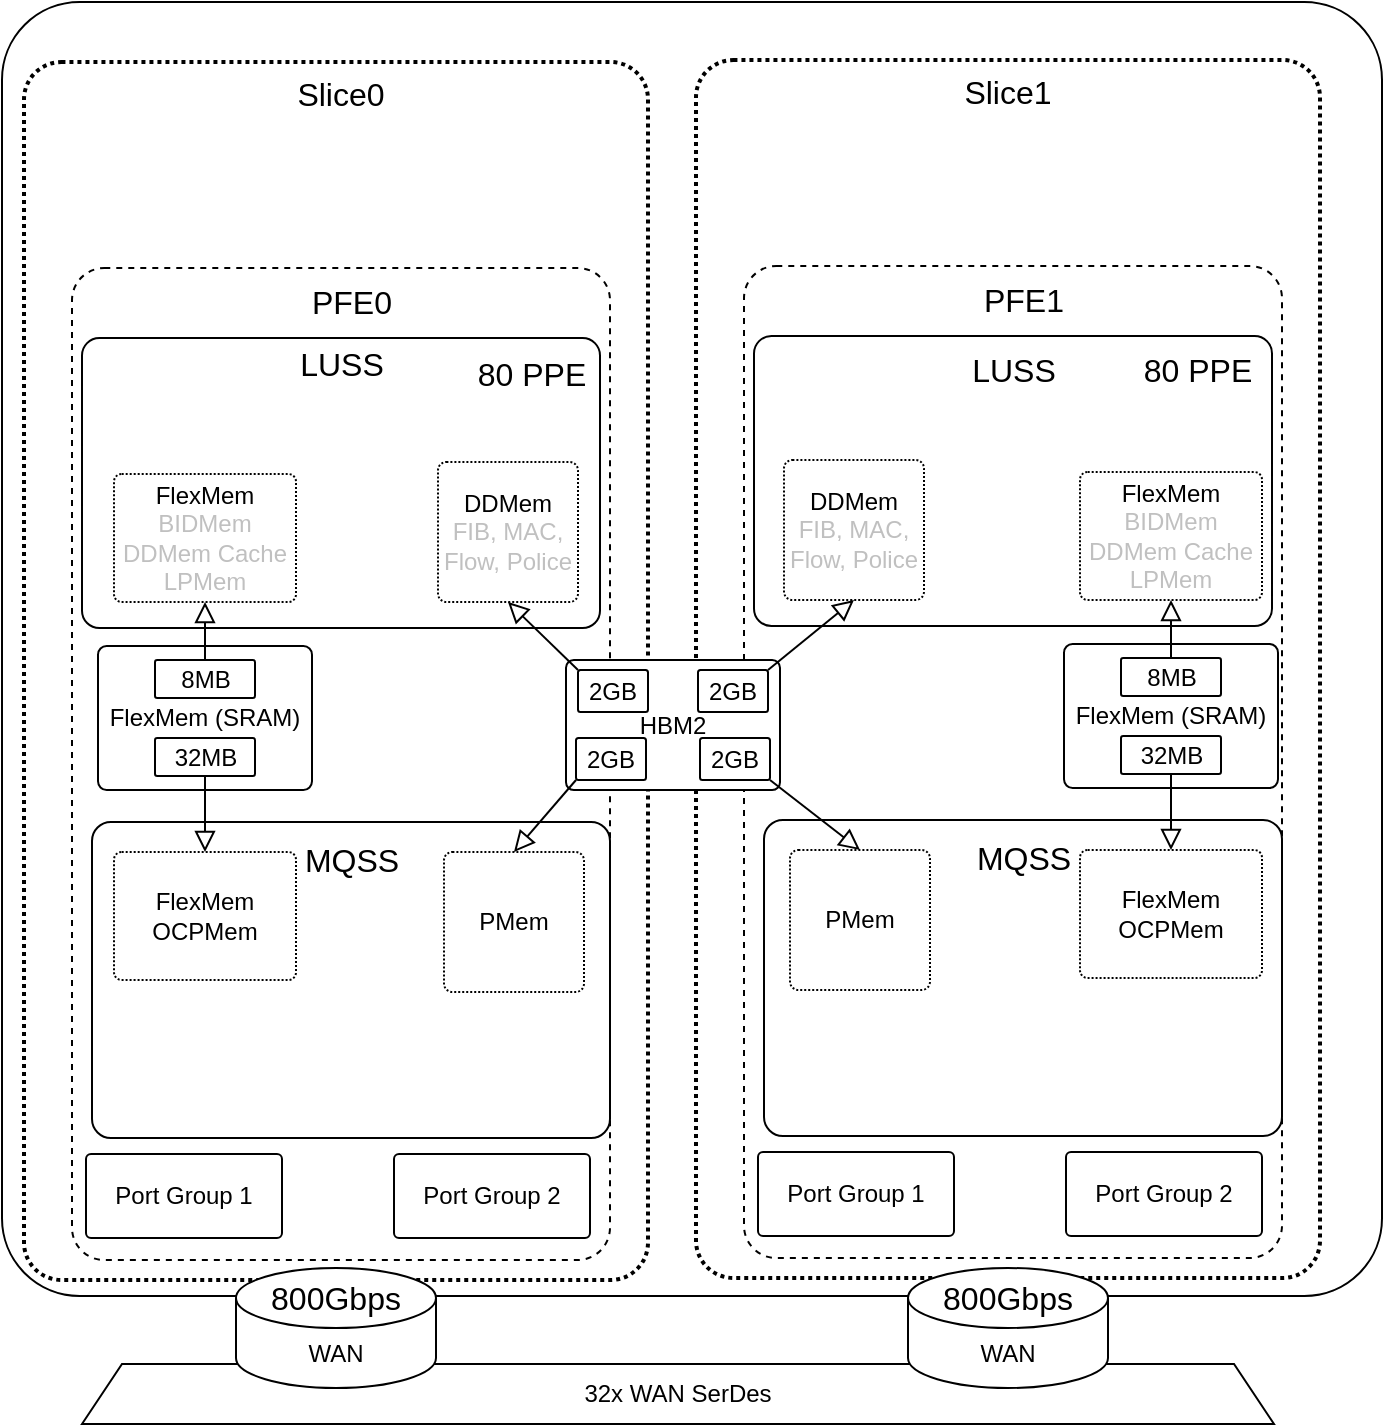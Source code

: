 <mxfile version="24.8.6">
  <diagram name="Page-1" id="Ym4bJsmRE7cuu_R5d9xZ">
    <mxGraphModel dx="1259" dy="1231" grid="0" gridSize="10" guides="1" tooltips="1" connect="1" arrows="1" fold="1" page="0" pageScale="1" pageWidth="850" pageHeight="1100" math="0" shadow="0">
      <root>
        <mxCell id="0" />
        <mxCell id="1" parent="0" />
        <mxCell id="KT2xi9yPrRJrvXMyFJU4-138" value="32x WAN SerDes" style="shape=trapezoid;perimeter=trapezoidPerimeter;whiteSpace=wrap;html=1;fixedSize=1;" vertex="1" parent="1">
          <mxGeometry x="-21" y="476" width="596" height="30" as="geometry" />
        </mxCell>
        <mxCell id="KT2xi9yPrRJrvXMyFJU4-1" value="" style="rounded=1;whiteSpace=wrap;html=1;arcSize=6;" vertex="1" parent="1">
          <mxGeometry x="-61" y="-205" width="690" height="647" as="geometry" />
        </mxCell>
        <mxCell id="KT2xi9yPrRJrvXMyFJU4-27" value="" style="group" vertex="1" connectable="0" parent="1">
          <mxGeometry x="-50" y="-175" width="312" height="609" as="geometry" />
        </mxCell>
        <mxCell id="KT2xi9yPrRJrvXMyFJU4-25" value="" style="rounded=1;whiteSpace=wrap;html=1;dashed=1;imageHeight=24;arcSize=6;dashPattern=1 1;strokeWidth=2;" vertex="1" parent="KT2xi9yPrRJrvXMyFJU4-27">
          <mxGeometry width="312" height="609" as="geometry" />
        </mxCell>
        <mxCell id="KT2xi9yPrRJrvXMyFJU4-26" value="Slice0" style="text;html=1;align=center;verticalAlign=middle;whiteSpace=wrap;rounded=0;fontSize=16;" vertex="1" parent="KT2xi9yPrRJrvXMyFJU4-27">
          <mxGeometry x="125" width="67" height="32.39" as="geometry" />
        </mxCell>
        <mxCell id="KT2xi9yPrRJrvXMyFJU4-29" value="FLT" style="rounded=1;whiteSpace=wrap;html=1;arcSize=6;" vertex="1" parent="KT2xi9yPrRJrvXMyFJU4-27">
          <mxGeometry x="130.288" y="188" width="48.099" height="35" as="geometry" />
        </mxCell>
        <mxCell id="KT2xi9yPrRJrvXMyFJU4-13" value="" style="group;strokeWidth=2;" vertex="1" connectable="0" parent="1">
          <mxGeometry x="-26" y="-72" width="269" height="496" as="geometry" />
        </mxCell>
        <mxCell id="KT2xi9yPrRJrvXMyFJU4-2" value="" style="rounded=1;whiteSpace=wrap;html=1;dashed=1;arcSize=6;" vertex="1" parent="KT2xi9yPrRJrvXMyFJU4-13">
          <mxGeometry width="269" height="496" as="geometry" />
        </mxCell>
        <mxCell id="KT2xi9yPrRJrvXMyFJU4-10" value="PFE0" style="text;html=1;align=center;verticalAlign=middle;whiteSpace=wrap;rounded=0;fontSize=16;" vertex="1" parent="KT2xi9yPrRJrvXMyFJU4-13">
          <mxGeometry x="109.5" y="-0.0" width="60" height="33.895" as="geometry" />
        </mxCell>
        <mxCell id="KT2xi9yPrRJrvXMyFJU4-14" value="" style="group" vertex="1" connectable="0" parent="KT2xi9yPrRJrvXMyFJU4-13">
          <mxGeometry x="7" y="443" width="98" height="42" as="geometry" />
        </mxCell>
        <mxCell id="KT2xi9yPrRJrvXMyFJU4-15" value="Port Group 1" style="rounded=1;whiteSpace=wrap;html=1;arcSize=6;" vertex="1" parent="KT2xi9yPrRJrvXMyFJU4-14">
          <mxGeometry width="98.0" height="42.0" as="geometry" />
        </mxCell>
        <mxCell id="KT2xi9yPrRJrvXMyFJU4-20" value="" style="group" vertex="1" connectable="0" parent="KT2xi9yPrRJrvXMyFJU4-13">
          <mxGeometry x="161" y="443" width="98" height="42" as="geometry" />
        </mxCell>
        <mxCell id="KT2xi9yPrRJrvXMyFJU4-21" value="Port Group 2" style="rounded=1;whiteSpace=wrap;html=1;arcSize=6;" vertex="1" parent="KT2xi9yPrRJrvXMyFJU4-20">
          <mxGeometry width="98.0" height="42.0" as="geometry" />
        </mxCell>
        <mxCell id="KT2xi9yPrRJrvXMyFJU4-7" value="" style="group" vertex="1" connectable="0" parent="KT2xi9yPrRJrvXMyFJU4-13">
          <mxGeometry x="10" y="277" width="259" height="158" as="geometry" />
        </mxCell>
        <mxCell id="KT2xi9yPrRJrvXMyFJU4-8" value="" style="rounded=1;whiteSpace=wrap;html=1;arcSize=6;" vertex="1" parent="KT2xi9yPrRJrvXMyFJU4-7">
          <mxGeometry width="259" height="158" as="geometry" />
        </mxCell>
        <mxCell id="KT2xi9yPrRJrvXMyFJU4-9" value="MQSS" style="text;html=1;align=center;verticalAlign=middle;whiteSpace=wrap;rounded=0;fontSize=16;" vertex="1" parent="KT2xi9yPrRJrvXMyFJU4-7">
          <mxGeometry x="99.5" y="4" width="60" height="30" as="geometry" />
        </mxCell>
        <mxCell id="KT2xi9yPrRJrvXMyFJU4-71" value="PMem" style="rounded=1;whiteSpace=wrap;html=1;arcSize=6;dashed=1;dashPattern=1 1;" vertex="1" parent="KT2xi9yPrRJrvXMyFJU4-7">
          <mxGeometry x="176" y="15" width="70" height="70" as="geometry" />
        </mxCell>
        <mxCell id="KT2xi9yPrRJrvXMyFJU4-91" value="" style="group;dashed=1;dashPattern=8 8;" vertex="1" connectable="0" parent="KT2xi9yPrRJrvXMyFJU4-7">
          <mxGeometry x="11" y="15" width="91" height="64" as="geometry" />
        </mxCell>
        <mxCell id="KT2xi9yPrRJrvXMyFJU4-92" value="&lt;div&gt;FlexMem&lt;br&gt;&lt;/div&gt;OCPMem" style="rounded=1;whiteSpace=wrap;html=1;arcSize=6;dashed=1;dashPattern=1 1;" vertex="1" parent="KT2xi9yPrRJrvXMyFJU4-91">
          <mxGeometry width="91.0" height="64.0" as="geometry" />
        </mxCell>
        <mxCell id="KT2xi9yPrRJrvXMyFJU4-69" value="&lt;div&gt;FlexMem (SRAM)&lt;/div&gt;" style="rounded=1;whiteSpace=wrap;html=1;arcSize=6;" vertex="1" parent="KT2xi9yPrRJrvXMyFJU4-13">
          <mxGeometry x="13" y="189" width="107" height="72" as="geometry" />
        </mxCell>
        <mxCell id="KT2xi9yPrRJrvXMyFJU4-84" value="" style="group" vertex="1" connectable="0" parent="KT2xi9yPrRJrvXMyFJU4-13">
          <mxGeometry x="41.5" y="196" width="50" height="19" as="geometry" />
        </mxCell>
        <mxCell id="KT2xi9yPrRJrvXMyFJU4-85" value="8MB" style="rounded=1;whiteSpace=wrap;html=1;arcSize=6;" vertex="1" parent="KT2xi9yPrRJrvXMyFJU4-84">
          <mxGeometry width="50.0" height="19.0" as="geometry" />
        </mxCell>
        <mxCell id="KT2xi9yPrRJrvXMyFJU4-87" value="" style="group" vertex="1" connectable="0" parent="KT2xi9yPrRJrvXMyFJU4-13">
          <mxGeometry x="41.5" y="235" width="50" height="19" as="geometry" />
        </mxCell>
        <mxCell id="KT2xi9yPrRJrvXMyFJU4-88" value="32MB" style="rounded=1;whiteSpace=wrap;html=1;arcSize=6;" vertex="1" parent="KT2xi9yPrRJrvXMyFJU4-87">
          <mxGeometry width="50.0" height="19.0" as="geometry" />
        </mxCell>
        <mxCell id="KT2xi9yPrRJrvXMyFJU4-93" style="edgeStyle=none;curved=1;rounded=0;orthogonalLoop=1;jettySize=auto;html=1;exitX=0.5;exitY=1;exitDx=0;exitDy=0;entryX=0.5;entryY=0;entryDx=0;entryDy=0;fontSize=12;startSize=8;endSize=8;endArrow=block;endFill=0;" edge="1" parent="KT2xi9yPrRJrvXMyFJU4-13" source="KT2xi9yPrRJrvXMyFJU4-88" target="KT2xi9yPrRJrvXMyFJU4-92">
          <mxGeometry relative="1" as="geometry" />
        </mxCell>
        <mxCell id="KT2xi9yPrRJrvXMyFJU4-6" value="" style="group" vertex="1" connectable="0" parent="1">
          <mxGeometry x="-21" y="-37" width="259" height="146" as="geometry" />
        </mxCell>
        <mxCell id="KT2xi9yPrRJrvXMyFJU4-4" value="" style="rounded=1;whiteSpace=wrap;html=1;arcSize=6;" vertex="1" parent="KT2xi9yPrRJrvXMyFJU4-6">
          <mxGeometry width="259" height="145.017" as="geometry" />
        </mxCell>
        <mxCell id="KT2xi9yPrRJrvXMyFJU4-5" value="LUSS" style="text;html=1;align=center;verticalAlign=middle;whiteSpace=wrap;rounded=0;fontSize=16;" vertex="1" parent="KT2xi9yPrRJrvXMyFJU4-6">
          <mxGeometry x="99.5" y="0.97" width="60" height="24.03" as="geometry" />
        </mxCell>
        <mxCell id="KT2xi9yPrRJrvXMyFJU4-63" value="&lt;div&gt;DDMem&lt;/div&gt;&lt;font color=&quot;#c0c0c0&quot;&gt;FIB, MAC, Flow, Police&lt;/font&gt;" style="rounded=1;whiteSpace=wrap;html=1;arcSize=6;dashed=1;dashPattern=1 1;" vertex="1" parent="KT2xi9yPrRJrvXMyFJU4-6">
          <mxGeometry x="178" y="62" width="70" height="70" as="geometry" />
        </mxCell>
        <mxCell id="KT2xi9yPrRJrvXMyFJU4-33" value="" style="group" vertex="1" connectable="0" parent="KT2xi9yPrRJrvXMyFJU4-6">
          <mxGeometry x="16" y="68" width="91" height="64" as="geometry" />
        </mxCell>
        <mxCell id="KT2xi9yPrRJrvXMyFJU4-31" value="&lt;div&gt;FlexMem&lt;br&gt;&lt;/div&gt;&lt;div&gt;&lt;font color=&quot;#c0c0c0&quot;&gt;BIDMem&lt;/font&gt;&lt;/div&gt;&lt;div&gt;&lt;font color=&quot;#c0c0c0&quot;&gt;DDMem Cache&lt;/font&gt;&lt;/div&gt;&lt;div&gt;&lt;font color=&quot;#c0c0c0&quot;&gt;LPMem&lt;/font&gt;&lt;br&gt;&lt;/div&gt;" style="rounded=1;whiteSpace=wrap;html=1;arcSize=6;dashed=1;dashPattern=1 1;" vertex="1" parent="KT2xi9yPrRJrvXMyFJU4-33">
          <mxGeometry width="91.0" height="64.0" as="geometry" />
        </mxCell>
        <mxCell id="KT2xi9yPrRJrvXMyFJU4-135" value="80 PPE" style="text;html=1;align=center;verticalAlign=middle;whiteSpace=wrap;rounded=0;fontSize=16;" vertex="1" parent="KT2xi9yPrRJrvXMyFJU4-6">
          <mxGeometry x="195" y="3" width="60" height="30" as="geometry" />
        </mxCell>
        <mxCell id="KT2xi9yPrRJrvXMyFJU4-90" style="edgeStyle=none;curved=1;rounded=0;orthogonalLoop=1;jettySize=auto;html=1;exitX=0.5;exitY=0;exitDx=0;exitDy=0;entryX=0.5;entryY=1;entryDx=0;entryDy=0;fontSize=12;startSize=8;endSize=8;endArrow=block;endFill=0;" edge="1" parent="1" source="KT2xi9yPrRJrvXMyFJU4-85" target="KT2xi9yPrRJrvXMyFJU4-31">
          <mxGeometry relative="1" as="geometry" />
        </mxCell>
        <mxCell id="KT2xi9yPrRJrvXMyFJU4-94" value="" style="group" vertex="1" connectable="0" parent="1">
          <mxGeometry x="286" y="-176" width="312" height="609" as="geometry" />
        </mxCell>
        <mxCell id="KT2xi9yPrRJrvXMyFJU4-95" value="" style="rounded=1;whiteSpace=wrap;html=1;dashed=1;imageHeight=24;arcSize=6;dashPattern=1 1;strokeWidth=2;" vertex="1" parent="KT2xi9yPrRJrvXMyFJU4-94">
          <mxGeometry width="312" height="609" as="geometry" />
        </mxCell>
        <mxCell id="KT2xi9yPrRJrvXMyFJU4-96" value="Slice1" style="text;html=1;align=center;verticalAlign=middle;whiteSpace=wrap;rounded=0;fontSize=16;" vertex="1" parent="KT2xi9yPrRJrvXMyFJU4-94">
          <mxGeometry x="127.8" width="56.39" height="32.39" as="geometry" />
        </mxCell>
        <mxCell id="KT2xi9yPrRJrvXMyFJU4-97" value="FLT" style="rounded=1;whiteSpace=wrap;html=1;arcSize=6;" vertex="1" parent="KT2xi9yPrRJrvXMyFJU4-94">
          <mxGeometry x="130.288" y="188" width="48.099" height="35" as="geometry" />
        </mxCell>
        <mxCell id="KT2xi9yPrRJrvXMyFJU4-98" value="" style="group;strokeWidth=2;" vertex="1" connectable="0" parent="1">
          <mxGeometry x="310" y="-73" width="269" height="496" as="geometry" />
        </mxCell>
        <mxCell id="KT2xi9yPrRJrvXMyFJU4-99" value="" style="rounded=1;whiteSpace=wrap;html=1;dashed=1;arcSize=6;" vertex="1" parent="KT2xi9yPrRJrvXMyFJU4-98">
          <mxGeometry width="269" height="496" as="geometry" />
        </mxCell>
        <mxCell id="KT2xi9yPrRJrvXMyFJU4-100" value="PFE1" style="text;html=1;align=center;verticalAlign=middle;whiteSpace=wrap;rounded=0;fontSize=16;" vertex="1" parent="KT2xi9yPrRJrvXMyFJU4-98">
          <mxGeometry x="109.5" y="-0.0" width="60" height="33.895" as="geometry" />
        </mxCell>
        <mxCell id="KT2xi9yPrRJrvXMyFJU4-101" value="" style="group" vertex="1" connectable="0" parent="KT2xi9yPrRJrvXMyFJU4-98">
          <mxGeometry x="7" y="443" width="98" height="42" as="geometry" />
        </mxCell>
        <mxCell id="KT2xi9yPrRJrvXMyFJU4-102" value="Port Group 1" style="rounded=1;whiteSpace=wrap;html=1;arcSize=6;" vertex="1" parent="KT2xi9yPrRJrvXMyFJU4-101">
          <mxGeometry width="98.0" height="42.0" as="geometry" />
        </mxCell>
        <mxCell id="KT2xi9yPrRJrvXMyFJU4-103" value="" style="group" vertex="1" connectable="0" parent="KT2xi9yPrRJrvXMyFJU4-98">
          <mxGeometry x="161" y="443" width="98" height="42" as="geometry" />
        </mxCell>
        <mxCell id="KT2xi9yPrRJrvXMyFJU4-104" value="Port Group 2" style="rounded=1;whiteSpace=wrap;html=1;arcSize=6;" vertex="1" parent="KT2xi9yPrRJrvXMyFJU4-103">
          <mxGeometry width="98.0" height="42.0" as="geometry" />
        </mxCell>
        <mxCell id="KT2xi9yPrRJrvXMyFJU4-105" value="" style="group" vertex="1" connectable="0" parent="KT2xi9yPrRJrvXMyFJU4-98">
          <mxGeometry x="10" y="277" width="259" height="158" as="geometry" />
        </mxCell>
        <mxCell id="KT2xi9yPrRJrvXMyFJU4-106" value="" style="rounded=1;whiteSpace=wrap;html=1;arcSize=6;" vertex="1" parent="KT2xi9yPrRJrvXMyFJU4-105">
          <mxGeometry width="259" height="158" as="geometry" />
        </mxCell>
        <mxCell id="KT2xi9yPrRJrvXMyFJU4-107" value="MQSS" style="text;html=1;align=center;verticalAlign=middle;whiteSpace=wrap;rounded=0;fontSize=16;" vertex="1" parent="KT2xi9yPrRJrvXMyFJU4-105">
          <mxGeometry x="99.5" y="4" width="60" height="30" as="geometry" />
        </mxCell>
        <mxCell id="KT2xi9yPrRJrvXMyFJU4-108" value="PMem" style="rounded=1;whiteSpace=wrap;html=1;arcSize=6;dashed=1;dashPattern=1 1;" vertex="1" parent="KT2xi9yPrRJrvXMyFJU4-105">
          <mxGeometry x="13" y="15" width="70" height="70" as="geometry" />
        </mxCell>
        <mxCell id="KT2xi9yPrRJrvXMyFJU4-109" value="" style="group;dashed=1;dashPattern=8 8;" vertex="1" connectable="0" parent="KT2xi9yPrRJrvXMyFJU4-105">
          <mxGeometry x="158" y="15" width="91" height="64" as="geometry" />
        </mxCell>
        <mxCell id="KT2xi9yPrRJrvXMyFJU4-110" value="&lt;div&gt;FlexMem&lt;br&gt;&lt;/div&gt;OCPMem" style="rounded=1;whiteSpace=wrap;html=1;arcSize=6;dashed=1;dashPattern=1 1;" vertex="1" parent="KT2xi9yPrRJrvXMyFJU4-109">
          <mxGeometry width="91.0" height="64.0" as="geometry" />
        </mxCell>
        <mxCell id="KT2xi9yPrRJrvXMyFJU4-111" value="&lt;div&gt;FlexMem (SRAM)&lt;/div&gt;" style="rounded=1;whiteSpace=wrap;html=1;arcSize=6;" vertex="1" parent="KT2xi9yPrRJrvXMyFJU4-98">
          <mxGeometry x="160" y="189" width="107" height="72" as="geometry" />
        </mxCell>
        <mxCell id="KT2xi9yPrRJrvXMyFJU4-112" value="" style="group" vertex="1" connectable="0" parent="KT2xi9yPrRJrvXMyFJU4-98">
          <mxGeometry x="188.5" y="196" width="50" height="19" as="geometry" />
        </mxCell>
        <mxCell id="KT2xi9yPrRJrvXMyFJU4-113" value="8MB" style="rounded=1;whiteSpace=wrap;html=1;arcSize=6;" vertex="1" parent="KT2xi9yPrRJrvXMyFJU4-112">
          <mxGeometry width="50.0" height="19.0" as="geometry" />
        </mxCell>
        <mxCell id="KT2xi9yPrRJrvXMyFJU4-114" value="" style="group" vertex="1" connectable="0" parent="KT2xi9yPrRJrvXMyFJU4-98">
          <mxGeometry x="188.5" y="235" width="50" height="19" as="geometry" />
        </mxCell>
        <mxCell id="KT2xi9yPrRJrvXMyFJU4-115" value="32MB" style="rounded=1;whiteSpace=wrap;html=1;arcSize=6;" vertex="1" parent="KT2xi9yPrRJrvXMyFJU4-114">
          <mxGeometry width="50.0" height="19.0" as="geometry" />
        </mxCell>
        <mxCell id="KT2xi9yPrRJrvXMyFJU4-116" style="edgeStyle=none;curved=1;rounded=0;orthogonalLoop=1;jettySize=auto;html=1;exitX=0.5;exitY=1;exitDx=0;exitDy=0;entryX=0.5;entryY=0;entryDx=0;entryDy=0;fontSize=12;startSize=8;endSize=8;endArrow=block;endFill=0;" edge="1" parent="KT2xi9yPrRJrvXMyFJU4-98" source="KT2xi9yPrRJrvXMyFJU4-115" target="KT2xi9yPrRJrvXMyFJU4-110">
          <mxGeometry relative="1" as="geometry" />
        </mxCell>
        <mxCell id="KT2xi9yPrRJrvXMyFJU4-117" value="" style="group" vertex="1" connectable="0" parent="1">
          <mxGeometry x="315" y="-38" width="259" height="146" as="geometry" />
        </mxCell>
        <mxCell id="KT2xi9yPrRJrvXMyFJU4-118" value="" style="rounded=1;whiteSpace=wrap;html=1;arcSize=6;" vertex="1" parent="KT2xi9yPrRJrvXMyFJU4-117">
          <mxGeometry width="259" height="145.017" as="geometry" />
        </mxCell>
        <mxCell id="KT2xi9yPrRJrvXMyFJU4-119" value="LUSS" style="text;html=1;align=center;verticalAlign=middle;whiteSpace=wrap;rounded=0;fontSize=16;" vertex="1" parent="KT2xi9yPrRJrvXMyFJU4-117">
          <mxGeometry x="99.5" y="6" width="60" height="22.03" as="geometry" />
        </mxCell>
        <mxCell id="KT2xi9yPrRJrvXMyFJU4-120" value="&lt;div&gt;DDMem&lt;/div&gt;&lt;font color=&quot;#c0c0c0&quot;&gt;FIB, MAC, Flow, Police&lt;/font&gt;" style="rounded=1;whiteSpace=wrap;html=1;arcSize=6;dashed=1;dashPattern=1 1;" vertex="1" parent="KT2xi9yPrRJrvXMyFJU4-117">
          <mxGeometry x="15" y="62" width="70" height="70" as="geometry" />
        </mxCell>
        <mxCell id="KT2xi9yPrRJrvXMyFJU4-121" value="" style="group" vertex="1" connectable="0" parent="KT2xi9yPrRJrvXMyFJU4-117">
          <mxGeometry x="163" y="68" width="91" height="64" as="geometry" />
        </mxCell>
        <mxCell id="KT2xi9yPrRJrvXMyFJU4-122" value="&lt;div&gt;FlexMem&lt;br&gt;&lt;/div&gt;&lt;div&gt;&lt;font color=&quot;#c0c0c0&quot;&gt;BIDMem&lt;/font&gt;&lt;/div&gt;&lt;div&gt;&lt;font color=&quot;#c0c0c0&quot;&gt;DDMem Cache&lt;/font&gt;&lt;/div&gt;&lt;div&gt;&lt;font color=&quot;#c0c0c0&quot;&gt;LPMem&lt;/font&gt;&lt;br&gt;&lt;/div&gt;" style="rounded=1;whiteSpace=wrap;html=1;arcSize=6;dashed=1;dashPattern=1 1;" vertex="1" parent="KT2xi9yPrRJrvXMyFJU4-121">
          <mxGeometry width="91.0" height="64.0" as="geometry" />
        </mxCell>
        <mxCell id="KT2xi9yPrRJrvXMyFJU4-136" value="80 PPE" style="text;html=1;align=center;verticalAlign=middle;whiteSpace=wrap;rounded=0;fontSize=16;" vertex="1" parent="KT2xi9yPrRJrvXMyFJU4-117">
          <mxGeometry x="192" y="2.02" width="60" height="30" as="geometry" />
        </mxCell>
        <mxCell id="KT2xi9yPrRJrvXMyFJU4-126" style="edgeStyle=none;curved=1;rounded=0;orthogonalLoop=1;jettySize=auto;html=1;exitX=0.5;exitY=0;exitDx=0;exitDy=0;entryX=0.5;entryY=1;entryDx=0;entryDy=0;fontSize=12;startSize=8;endSize=8;endArrow=block;endFill=0;" edge="1" parent="1" source="KT2xi9yPrRJrvXMyFJU4-113" target="KT2xi9yPrRJrvXMyFJU4-122">
          <mxGeometry relative="1" as="geometry" />
        </mxCell>
        <mxCell id="KT2xi9yPrRJrvXMyFJU4-75" value="" style="group" vertex="1" connectable="0" parent="1">
          <mxGeometry x="221" y="124" width="107" height="65" as="geometry" />
        </mxCell>
        <mxCell id="KT2xi9yPrRJrvXMyFJU4-23" value="&lt;div&gt;HBM2&lt;/div&gt;" style="rounded=1;whiteSpace=wrap;html=1;arcSize=6;" vertex="1" parent="KT2xi9yPrRJrvXMyFJU4-75">
          <mxGeometry width="107" height="65" as="geometry" />
        </mxCell>
        <mxCell id="KT2xi9yPrRJrvXMyFJU4-65" value="2GB" style="rounded=1;whiteSpace=wrap;html=1;arcSize=6;" vertex="1" parent="KT2xi9yPrRJrvXMyFJU4-75">
          <mxGeometry x="6" y="5" width="35" height="21" as="geometry" />
        </mxCell>
        <mxCell id="KT2xi9yPrRJrvXMyFJU4-72" value="2GB" style="rounded=1;whiteSpace=wrap;html=1;arcSize=6;" vertex="1" parent="KT2xi9yPrRJrvXMyFJU4-75">
          <mxGeometry x="5" y="39" width="35" height="21" as="geometry" />
        </mxCell>
        <mxCell id="KT2xi9yPrRJrvXMyFJU4-73" value="2GB" style="rounded=1;whiteSpace=wrap;html=1;arcSize=6;" vertex="1" parent="KT2xi9yPrRJrvXMyFJU4-75">
          <mxGeometry x="66" y="5" width="35" height="21" as="geometry" />
        </mxCell>
        <mxCell id="KT2xi9yPrRJrvXMyFJU4-74" value="2GB" style="rounded=1;whiteSpace=wrap;html=1;arcSize=6;" vertex="1" parent="KT2xi9yPrRJrvXMyFJU4-75">
          <mxGeometry x="67" y="39" width="35" height="21" as="geometry" />
        </mxCell>
        <mxCell id="KT2xi9yPrRJrvXMyFJU4-125" style="edgeStyle=none;curved=1;rounded=0;orthogonalLoop=1;jettySize=auto;html=1;exitX=1;exitY=1;exitDx=0;exitDy=0;entryX=0.5;entryY=0;entryDx=0;entryDy=0;fontSize=12;startSize=8;endSize=8;endArrow=block;endFill=0;" edge="1" parent="1" source="KT2xi9yPrRJrvXMyFJU4-74" target="KT2xi9yPrRJrvXMyFJU4-108">
          <mxGeometry relative="1" as="geometry">
            <mxPoint x="399" y="183" as="sourcePoint" />
          </mxGeometry>
        </mxCell>
        <mxCell id="KT2xi9yPrRJrvXMyFJU4-124" style="edgeStyle=none;curved=1;rounded=0;orthogonalLoop=1;jettySize=auto;html=1;exitX=1;exitY=0;exitDx=0;exitDy=0;entryX=0.5;entryY=1;entryDx=0;entryDy=0;fontSize=12;startSize=8;endSize=8;endArrow=block;endFill=0;" edge="1" parent="1" target="KT2xi9yPrRJrvXMyFJU4-120" source="KT2xi9yPrRJrvXMyFJU4-73">
          <mxGeometry relative="1" as="geometry">
            <mxPoint x="400" y="128" as="sourcePoint" />
          </mxGeometry>
        </mxCell>
        <mxCell id="KT2xi9yPrRJrvXMyFJU4-78" style="edgeStyle=none;curved=1;rounded=0;orthogonalLoop=1;jettySize=auto;html=1;exitX=0;exitY=0;exitDx=0;exitDy=0;entryX=0.5;entryY=1;entryDx=0;entryDy=0;fontSize=12;startSize=8;endSize=8;endArrow=block;endFill=0;" edge="1" parent="1" source="KT2xi9yPrRJrvXMyFJU4-65" target="KT2xi9yPrRJrvXMyFJU4-63">
          <mxGeometry relative="1" as="geometry" />
        </mxCell>
        <mxCell id="KT2xi9yPrRJrvXMyFJU4-82" style="edgeStyle=none;curved=1;rounded=0;orthogonalLoop=1;jettySize=auto;html=1;exitX=0;exitY=1;exitDx=0;exitDy=0;entryX=0.5;entryY=0;entryDx=0;entryDy=0;fontSize=12;startSize=8;endSize=8;endArrow=block;endFill=0;" edge="1" parent="1" source="KT2xi9yPrRJrvXMyFJU4-72" target="KT2xi9yPrRJrvXMyFJU4-71">
          <mxGeometry relative="1" as="geometry" />
        </mxCell>
        <mxCell id="KT2xi9yPrRJrvXMyFJU4-133" value="" style="group" vertex="1" connectable="0" parent="1">
          <mxGeometry x="56" y="428" width="100" height="60" as="geometry" />
        </mxCell>
        <mxCell id="KT2xi9yPrRJrvXMyFJU4-128" value="WAN" style="shape=cylinder3;whiteSpace=wrap;html=1;boundedLbl=1;backgroundOutline=1;size=15;" vertex="1" parent="KT2xi9yPrRJrvXMyFJU4-133">
          <mxGeometry width="100" height="60" as="geometry" />
        </mxCell>
        <mxCell id="KT2xi9yPrRJrvXMyFJU4-130" value="800Gbps" style="text;html=1;align=center;verticalAlign=middle;whiteSpace=wrap;rounded=0;fontSize=16;" vertex="1" parent="KT2xi9yPrRJrvXMyFJU4-133">
          <mxGeometry x="20" width="60" height="30" as="geometry" />
        </mxCell>
        <mxCell id="KT2xi9yPrRJrvXMyFJU4-134" value="" style="group" vertex="1" connectable="0" parent="1">
          <mxGeometry x="392" y="428" width="100" height="60" as="geometry" />
        </mxCell>
        <mxCell id="KT2xi9yPrRJrvXMyFJU4-129" value="WAN" style="shape=cylinder3;whiteSpace=wrap;html=1;boundedLbl=1;backgroundOutline=1;size=15;" vertex="1" parent="KT2xi9yPrRJrvXMyFJU4-134">
          <mxGeometry width="100" height="60" as="geometry" />
        </mxCell>
        <mxCell id="KT2xi9yPrRJrvXMyFJU4-131" value="800Gbps" style="text;html=1;align=center;verticalAlign=middle;whiteSpace=wrap;rounded=0;fontSize=16;" vertex="1" parent="KT2xi9yPrRJrvXMyFJU4-134">
          <mxGeometry x="20" width="60" height="30" as="geometry" />
        </mxCell>
      </root>
    </mxGraphModel>
  </diagram>
</mxfile>
